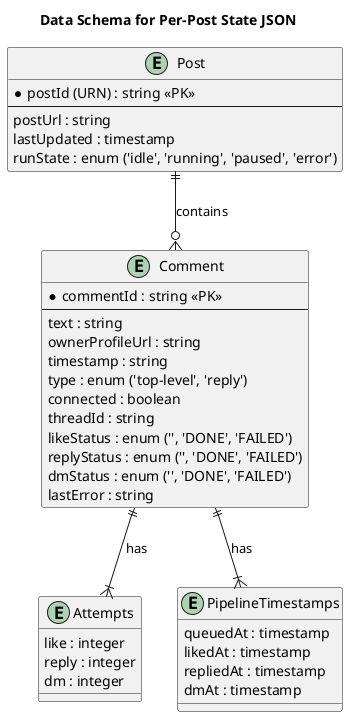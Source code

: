 @startuml
title Data Schema for Per-Post State JSON

entity Post {
  *postId (URN) : string <<PK>>
  --
  postUrl : string
  lastUpdated : timestamp
  runState : enum ('idle', 'running', 'paused', 'error')
}

entity Comment {
  *commentId : string <<PK>>
  --
  text : string
  ownerProfileUrl : string
  timestamp : string
  type : enum ('top-level', 'reply')
  connected : boolean
  threadId : string
  likeStatus : enum ('', 'DONE', 'FAILED')
  replyStatus : enum ('', 'DONE', 'FAILED')
  dmStatus : enum ('', 'DONE', 'FAILED')
  lastError : string
}

entity Attempts {
  like : integer
  reply : integer
  dm : integer
}

entity PipelineTimestamps {
  queuedAt : timestamp
  likedAt : timestamp
  repliedAt : timestamp
  dmAt : timestamp
}

Post ||--o{ Comment : contains
Comment ||--|{ Attempts : has
Comment ||--|{ PipelineTimestamps : has

@enduml